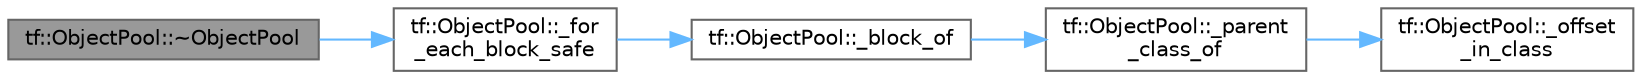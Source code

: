 digraph "tf::ObjectPool::~ObjectPool"
{
 // LATEX_PDF_SIZE
  bgcolor="transparent";
  edge [fontname=Helvetica,fontsize=10,labelfontname=Helvetica,labelfontsize=10];
  node [fontname=Helvetica,fontsize=10,shape=box,height=0.2,width=0.4];
  rankdir="LR";
  Node1 [id="Node000001",label="tf::ObjectPool::~ObjectPool",height=0.2,width=0.4,color="gray40", fillcolor="grey60", style="filled", fontcolor="black",tooltip="destructs the object pool"];
  Node1 -> Node2 [id="edge5_Node000001_Node000002",color="steelblue1",style="solid",tooltip=" "];
  Node2 [id="Node000002",label="tf::ObjectPool::_for\l_each_block_safe",height=0.2,width=0.4,color="grey40", fillcolor="white", style="filled",URL="$classtf_1_1_object_pool.html#a66a33fbceeed85ec6a78e2dfec7696b2",tooltip=" "];
  Node2 -> Node3 [id="edge6_Node000002_Node000003",color="steelblue1",style="solid",tooltip=" "];
  Node3 [id="Node000003",label="tf::ObjectPool::_block_of",height=0.2,width=0.4,color="grey40", fillcolor="white", style="filled",URL="$classtf_1_1_object_pool.html#a672b3325b13478d51c42563289aead5b",tooltip=" "];
  Node3 -> Node4 [id="edge7_Node000003_Node000004",color="steelblue1",style="solid",tooltip=" "];
  Node4 [id="Node000004",label="tf::ObjectPool::_parent\l_class_of",height=0.2,width=0.4,color="grey40", fillcolor="white", style="filled",URL="$classtf_1_1_object_pool.html#add4fa03bdde8cc7038cde7ae239e7dd9",tooltip=" "];
  Node4 -> Node5 [id="edge8_Node000004_Node000005",color="steelblue1",style="solid",tooltip=" "];
  Node5 [id="Node000005",label="tf::ObjectPool::_offset\l_in_class",height=0.2,width=0.4,color="grey40", fillcolor="white", style="filled",URL="$classtf_1_1_object_pool.html#a36720c475896a382e698ea083f8375d6",tooltip=" "];
}
